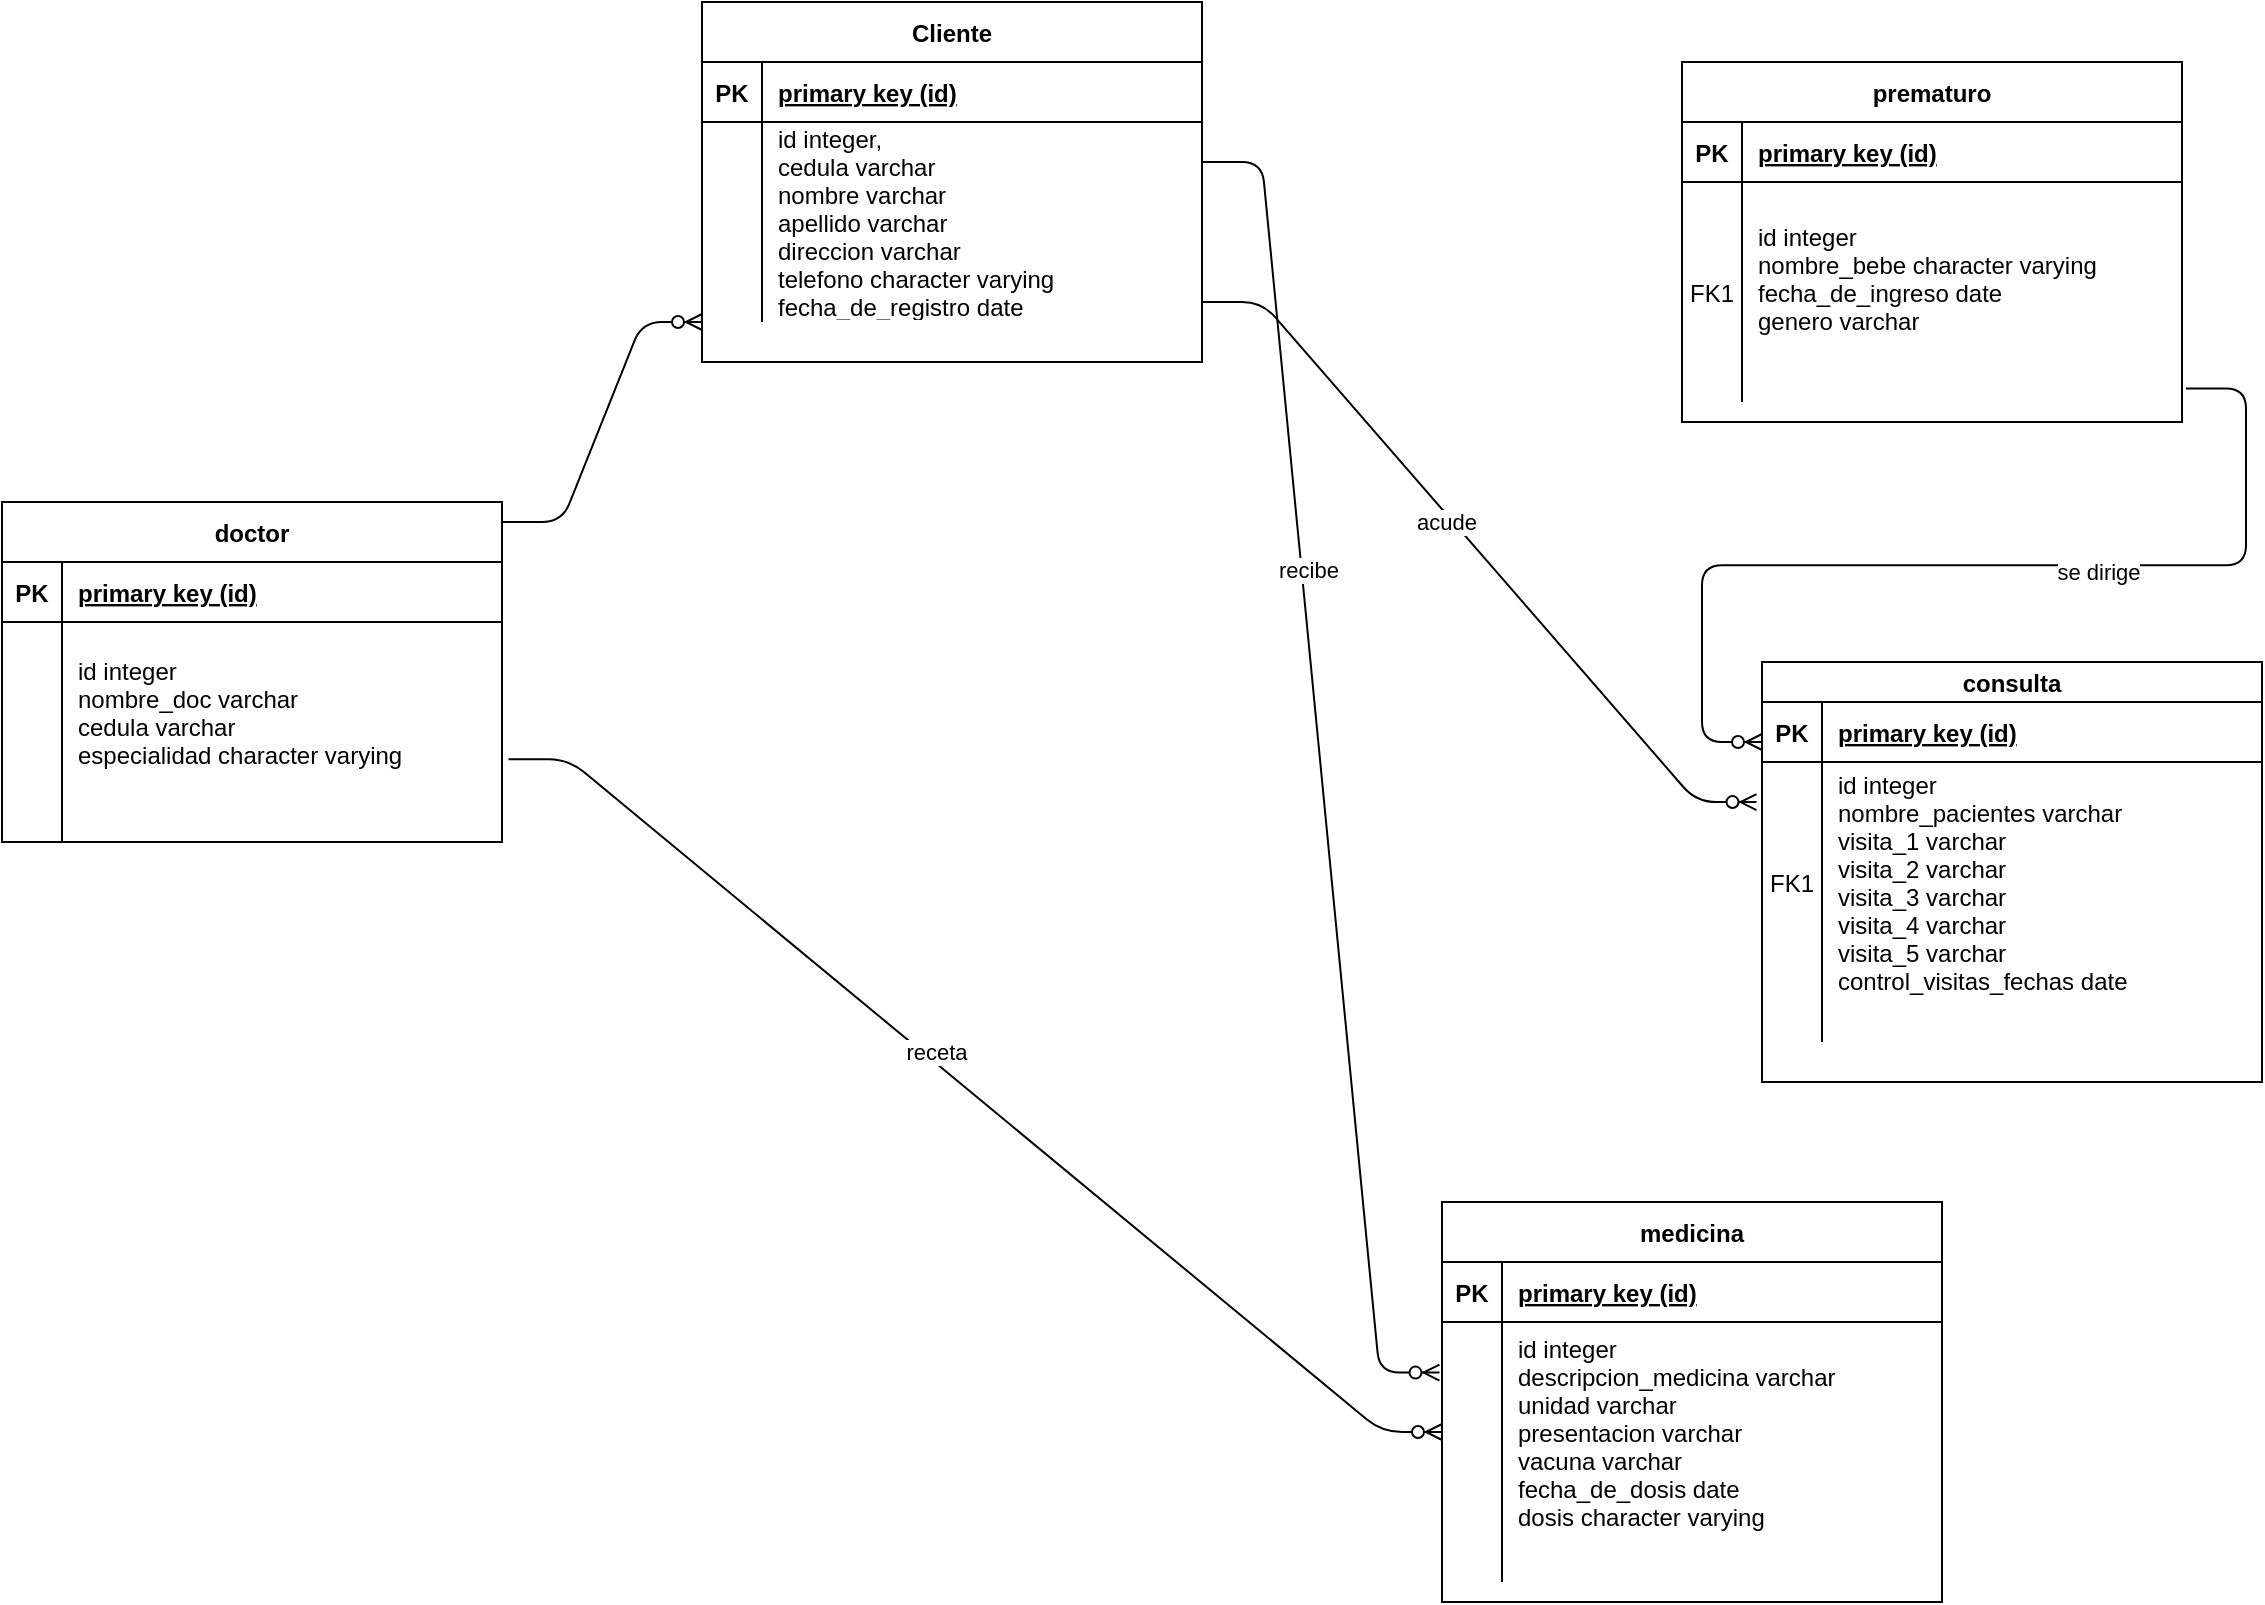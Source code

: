 <mxfile version="14.1.1" type="google"><diagram id="R2lEEEUBdFMjLlhIrx00" name="Page-1"><mxGraphModel dx="1888" dy="580" grid="1" gridSize="10" guides="1" tooltips="1" connect="1" arrows="1" fold="1" page="1" pageScale="1" pageWidth="850" pageHeight="1100" math="0" shadow="0" extFonts="Permanent Marker^https://fonts.googleapis.com/css?family=Permanent+Marker"><root><mxCell id="0"/><mxCell id="1" parent="0"/><mxCell id="2CHh6xOkj4gCLRgrJHpm-1" value="Cliente" style="shape=table;startSize=30;container=1;collapsible=1;childLayout=tableLayout;fixedRows=1;rowLines=0;fontStyle=1;align=center;resizeLast=1;" parent="1" vertex="1"><mxGeometry x="10" y="10" width="250" height="180" as="geometry"/></mxCell><mxCell id="2CHh6xOkj4gCLRgrJHpm-2" value="" style="shape=partialRectangle;collapsible=0;dropTarget=0;pointerEvents=0;fillColor=none;points=[[0,0.5],[1,0.5]];portConstraint=eastwest;top=0;left=0;right=0;bottom=1;" parent="2CHh6xOkj4gCLRgrJHpm-1" vertex="1"><mxGeometry y="30" width="250" height="30" as="geometry"/></mxCell><mxCell id="2CHh6xOkj4gCLRgrJHpm-3" value="PK" style="shape=partialRectangle;overflow=hidden;connectable=0;fillColor=none;top=0;left=0;bottom=0;right=0;fontStyle=1;" parent="2CHh6xOkj4gCLRgrJHpm-2" vertex="1"><mxGeometry width="30" height="30" as="geometry"/></mxCell><mxCell id="2CHh6xOkj4gCLRgrJHpm-4" value="primary key&#9;(id)" style="shape=partialRectangle;overflow=hidden;connectable=0;fillColor=none;top=0;left=0;bottom=0;right=0;align=left;spacingLeft=6;fontStyle=5;" parent="2CHh6xOkj4gCLRgrJHpm-2" vertex="1"><mxGeometry x="30" width="220" height="30" as="geometry"/></mxCell><mxCell id="2CHh6xOkj4gCLRgrJHpm-5" value="" style="shape=partialRectangle;collapsible=0;dropTarget=0;pointerEvents=0;fillColor=none;points=[[0,0.5],[1,0.5]];portConstraint=eastwest;top=0;left=0;right=0;bottom=0;" parent="2CHh6xOkj4gCLRgrJHpm-1" vertex="1"><mxGeometry y="60" width="250" height="100" as="geometry"/></mxCell><mxCell id="2CHh6xOkj4gCLRgrJHpm-6" value="" style="shape=partialRectangle;overflow=hidden;connectable=0;fillColor=none;top=0;left=0;bottom=0;right=0;" parent="2CHh6xOkj4gCLRgrJHpm-5" vertex="1"><mxGeometry width="30" height="100" as="geometry"/></mxCell><mxCell id="2CHh6xOkj4gCLRgrJHpm-7" value="id integer,&#10;cedula varchar&#10;nombre varchar&#10;apellido varchar&#10;direccion varchar&#10;telefono character varying&#10;fecha_de_registro date&#10;doctor_especialista varchar" style="shape=partialRectangle;overflow=hidden;connectable=0;fillColor=none;top=0;left=0;bottom=0;right=0;align=left;spacingLeft=6;" parent="2CHh6xOkj4gCLRgrJHpm-5" vertex="1"><mxGeometry x="30" width="220" height="100" as="geometry"/></mxCell><mxCell id="2CHh6xOkj4gCLRgrJHpm-8" value="prematuro" style="shape=table;startSize=30;container=1;collapsible=1;childLayout=tableLayout;fixedRows=1;rowLines=0;fontStyle=1;align=center;resizeLast=1;" parent="1" vertex="1"><mxGeometry x="500" y="40" width="250" height="180.0" as="geometry"/></mxCell><mxCell id="2CHh6xOkj4gCLRgrJHpm-9" value="" style="shape=partialRectangle;collapsible=0;dropTarget=0;pointerEvents=0;fillColor=none;points=[[0,0.5],[1,0.5]];portConstraint=eastwest;top=0;left=0;right=0;bottom=1;" parent="2CHh6xOkj4gCLRgrJHpm-8" vertex="1"><mxGeometry y="30" width="250" height="30" as="geometry"/></mxCell><mxCell id="2CHh6xOkj4gCLRgrJHpm-10" value="PK" style="shape=partialRectangle;overflow=hidden;connectable=0;fillColor=none;top=0;left=0;bottom=0;right=0;fontStyle=1;" parent="2CHh6xOkj4gCLRgrJHpm-9" vertex="1"><mxGeometry width="30" height="30" as="geometry"/></mxCell><mxCell id="2CHh6xOkj4gCLRgrJHpm-11" value="primary key (id)" style="shape=partialRectangle;overflow=hidden;connectable=0;fillColor=none;top=0;left=0;bottom=0;right=0;align=left;spacingLeft=6;fontStyle=5;" parent="2CHh6xOkj4gCLRgrJHpm-9" vertex="1"><mxGeometry x="30" width="220" height="30" as="geometry"/></mxCell><mxCell id="2CHh6xOkj4gCLRgrJHpm-12" value="" style="shape=partialRectangle;collapsible=0;dropTarget=0;pointerEvents=0;fillColor=none;points=[[0,0.5],[1,0.5]];portConstraint=eastwest;top=0;left=0;right=0;bottom=0;" parent="2CHh6xOkj4gCLRgrJHpm-8" vertex="1"><mxGeometry y="60" width="250" height="110" as="geometry"/></mxCell><mxCell id="2CHh6xOkj4gCLRgrJHpm-13" value="FK1" style="shape=partialRectangle;overflow=hidden;connectable=0;fillColor=none;top=0;left=0;bottom=0;right=0;" parent="2CHh6xOkj4gCLRgrJHpm-12" vertex="1"><mxGeometry width="30" height="110" as="geometry"/></mxCell><mxCell id="2CHh6xOkj4gCLRgrJHpm-14" value="id integer&#10;nombre_bebe character varying&#10;fecha_de_ingreso date&#10;genero varchar&#10;" style="shape=partialRectangle;overflow=hidden;connectable=0;fillColor=none;top=0;left=0;bottom=0;right=0;align=left;spacingLeft=6;" parent="2CHh6xOkj4gCLRgrJHpm-12" vertex="1"><mxGeometry x="30" width="220" height="110" as="geometry"/></mxCell><mxCell id="2CHh6xOkj4gCLRgrJHpm-15" value="doctor" style="shape=table;startSize=30;container=1;collapsible=1;childLayout=tableLayout;fixedRows=1;rowLines=0;fontStyle=1;align=center;resizeLast=1;" parent="1" vertex="1"><mxGeometry x="-340" y="260" width="250" height="170" as="geometry"/></mxCell><mxCell id="2CHh6xOkj4gCLRgrJHpm-16" value="" style="shape=partialRectangle;collapsible=0;dropTarget=0;pointerEvents=0;fillColor=none;points=[[0,0.5],[1,0.5]];portConstraint=eastwest;top=0;left=0;right=0;bottom=1;" parent="2CHh6xOkj4gCLRgrJHpm-15" vertex="1"><mxGeometry y="30" width="250" height="30" as="geometry"/></mxCell><mxCell id="2CHh6xOkj4gCLRgrJHpm-17" value="PK" style="shape=partialRectangle;overflow=hidden;connectable=0;fillColor=none;top=0;left=0;bottom=0;right=0;fontStyle=1;" parent="2CHh6xOkj4gCLRgrJHpm-16" vertex="1"><mxGeometry width="30" height="30" as="geometry"/></mxCell><mxCell id="2CHh6xOkj4gCLRgrJHpm-18" value="primary key (id)" style="shape=partialRectangle;overflow=hidden;connectable=0;fillColor=none;top=0;left=0;bottom=0;right=0;align=left;spacingLeft=6;fontStyle=5;" parent="2CHh6xOkj4gCLRgrJHpm-16" vertex="1"><mxGeometry x="30" width="220" height="30" as="geometry"/></mxCell><mxCell id="2CHh6xOkj4gCLRgrJHpm-19" value="" style="shape=partialRectangle;collapsible=0;dropTarget=0;pointerEvents=0;fillColor=none;points=[[0,0.5],[1,0.5]];portConstraint=eastwest;top=0;left=0;right=0;bottom=0;" parent="2CHh6xOkj4gCLRgrJHpm-15" vertex="1"><mxGeometry y="60" width="250" height="90" as="geometry"/></mxCell><mxCell id="2CHh6xOkj4gCLRgrJHpm-20" value="" style="shape=partialRectangle;overflow=hidden;connectable=0;fillColor=none;top=0;left=0;bottom=0;right=0;" parent="2CHh6xOkj4gCLRgrJHpm-19" vertex="1"><mxGeometry width="30" height="90" as="geometry"/></mxCell><mxCell id="2CHh6xOkj4gCLRgrJHpm-21" value="id integer&#10;nombre_doc varchar&#10;cedula varchar&#10;especialidad character varying" style="shape=partialRectangle;overflow=hidden;connectable=0;fillColor=none;top=0;left=0;bottom=0;right=0;align=left;spacingLeft=6;" parent="2CHh6xOkj4gCLRgrJHpm-19" vertex="1"><mxGeometry x="30" width="220" height="90" as="geometry"/></mxCell><mxCell id="2CHh6xOkj4gCLRgrJHpm-22" value="" style="shape=partialRectangle;collapsible=0;dropTarget=0;pointerEvents=0;fillColor=none;points=[[0,0.5],[1,0.5]];portConstraint=eastwest;top=0;left=0;right=0;bottom=0;" parent="2CHh6xOkj4gCLRgrJHpm-15" vertex="1"><mxGeometry y="150" width="250" height="20" as="geometry"/></mxCell><mxCell id="2CHh6xOkj4gCLRgrJHpm-23" value="" style="shape=partialRectangle;overflow=hidden;connectable=0;fillColor=none;top=0;left=0;bottom=0;right=0;" parent="2CHh6xOkj4gCLRgrJHpm-22" vertex="1"><mxGeometry width="30" height="20" as="geometry"/></mxCell><mxCell id="2CHh6xOkj4gCLRgrJHpm-24" value="" style="shape=partialRectangle;overflow=hidden;connectable=0;fillColor=none;top=0;left=0;bottom=0;right=0;align=left;spacingLeft=6;" parent="2CHh6xOkj4gCLRgrJHpm-22" vertex="1"><mxGeometry x="30" width="220" height="20" as="geometry"/></mxCell><mxCell id="2CHh6xOkj4gCLRgrJHpm-26" value="consulta" style="shape=table;startSize=20;container=1;collapsible=1;childLayout=tableLayout;fixedRows=1;rowLines=0;fontStyle=1;align=center;resizeLast=1;" parent="1" vertex="1"><mxGeometry x="540" y="340" width="250" height="210" as="geometry"/></mxCell><mxCell id="2CHh6xOkj4gCLRgrJHpm-27" value="" style="shape=partialRectangle;collapsible=0;dropTarget=0;pointerEvents=0;fillColor=none;points=[[0,0.5],[1,0.5]];portConstraint=eastwest;top=0;left=0;right=0;bottom=1;" parent="2CHh6xOkj4gCLRgrJHpm-26" vertex="1"><mxGeometry y="20" width="250" height="30" as="geometry"/></mxCell><mxCell id="2CHh6xOkj4gCLRgrJHpm-28" value="PK" style="shape=partialRectangle;overflow=hidden;connectable=0;fillColor=none;top=0;left=0;bottom=0;right=0;fontStyle=1;" parent="2CHh6xOkj4gCLRgrJHpm-27" vertex="1"><mxGeometry width="30" height="30" as="geometry"/></mxCell><mxCell id="2CHh6xOkj4gCLRgrJHpm-29" value="primary key (id)" style="shape=partialRectangle;overflow=hidden;connectable=0;fillColor=none;top=0;left=0;bottom=0;right=0;align=left;spacingLeft=6;fontStyle=5;" parent="2CHh6xOkj4gCLRgrJHpm-27" vertex="1"><mxGeometry x="30" width="220" height="30" as="geometry"/></mxCell><mxCell id="2CHh6xOkj4gCLRgrJHpm-30" value="" style="shape=partialRectangle;collapsible=0;dropTarget=0;pointerEvents=0;fillColor=none;points=[[0,0.5],[1,0.5]];portConstraint=eastwest;top=0;left=0;right=0;bottom=0;" parent="2CHh6xOkj4gCLRgrJHpm-26" vertex="1"><mxGeometry y="50" width="250" height="120" as="geometry"/></mxCell><mxCell id="2CHh6xOkj4gCLRgrJHpm-31" value="FK1" style="shape=partialRectangle;overflow=hidden;connectable=0;fillColor=none;top=0;left=0;bottom=0;right=0;" parent="2CHh6xOkj4gCLRgrJHpm-30" vertex="1"><mxGeometry width="30" height="120" as="geometry"/></mxCell><mxCell id="2CHh6xOkj4gCLRgrJHpm-32" value="id integer&#10;nombre_pacientes varchar&#10;visita_1 varchar&#10;visita_2 varchar&#10;visita_3 varchar&#10;visita_4 varchar&#10;visita_5 varchar&#10;control_visitas_fechas date" style="shape=partialRectangle;overflow=hidden;connectable=0;fillColor=none;top=0;left=0;bottom=0;right=0;align=left;spacingLeft=6;" parent="2CHh6xOkj4gCLRgrJHpm-30" vertex="1"><mxGeometry x="30" width="220" height="120" as="geometry"/></mxCell><mxCell id="2CHh6xOkj4gCLRgrJHpm-33" value="" style="shape=partialRectangle;collapsible=0;dropTarget=0;pointerEvents=0;fillColor=none;points=[[0,0.5],[1,0.5]];portConstraint=eastwest;top=0;left=0;right=0;bottom=0;" parent="2CHh6xOkj4gCLRgrJHpm-26" vertex="1"><mxGeometry y="170" width="250" height="20" as="geometry"/></mxCell><mxCell id="2CHh6xOkj4gCLRgrJHpm-34" value="" style="shape=partialRectangle;overflow=hidden;connectable=0;fillColor=none;top=0;left=0;bottom=0;right=0;" parent="2CHh6xOkj4gCLRgrJHpm-33" vertex="1"><mxGeometry width="30" height="20" as="geometry"/></mxCell><mxCell id="2CHh6xOkj4gCLRgrJHpm-35" value="" style="shape=partialRectangle;overflow=hidden;connectable=0;fillColor=none;top=0;left=0;bottom=0;right=0;align=left;spacingLeft=6;" parent="2CHh6xOkj4gCLRgrJHpm-33" vertex="1"><mxGeometry x="30" width="220" height="20" as="geometry"/></mxCell><mxCell id="2CHh6xOkj4gCLRgrJHpm-36" value="medicina" style="shape=table;startSize=30;container=1;collapsible=1;childLayout=tableLayout;fixedRows=1;rowLines=0;fontStyle=1;align=center;resizeLast=1;" parent="1" vertex="1"><mxGeometry x="380" y="610" width="250" height="200" as="geometry"/></mxCell><mxCell id="2CHh6xOkj4gCLRgrJHpm-37" value="" style="shape=partialRectangle;collapsible=0;dropTarget=0;pointerEvents=0;fillColor=none;points=[[0,0.5],[1,0.5]];portConstraint=eastwest;top=0;left=0;right=0;bottom=1;" parent="2CHh6xOkj4gCLRgrJHpm-36" vertex="1"><mxGeometry y="30" width="250" height="30" as="geometry"/></mxCell><mxCell id="2CHh6xOkj4gCLRgrJHpm-38" value="PK" style="shape=partialRectangle;overflow=hidden;connectable=0;fillColor=none;top=0;left=0;bottom=0;right=0;fontStyle=1;" parent="2CHh6xOkj4gCLRgrJHpm-37" vertex="1"><mxGeometry width="30" height="30" as="geometry"/></mxCell><mxCell id="2CHh6xOkj4gCLRgrJHpm-39" value="primary key (id)" style="shape=partialRectangle;overflow=hidden;connectable=0;fillColor=none;top=0;left=0;bottom=0;right=0;align=left;spacingLeft=6;fontStyle=5;" parent="2CHh6xOkj4gCLRgrJHpm-37" vertex="1"><mxGeometry x="30" width="220" height="30" as="geometry"/></mxCell><mxCell id="2CHh6xOkj4gCLRgrJHpm-40" value="" style="shape=partialRectangle;collapsible=0;dropTarget=0;pointerEvents=0;fillColor=none;points=[[0,0.5],[1,0.5]];portConstraint=eastwest;top=0;left=0;right=0;bottom=0;" parent="2CHh6xOkj4gCLRgrJHpm-36" vertex="1"><mxGeometry y="60" width="250" height="110" as="geometry"/></mxCell><mxCell id="2CHh6xOkj4gCLRgrJHpm-41" value="" style="shape=partialRectangle;overflow=hidden;connectable=0;fillColor=none;top=0;left=0;bottom=0;right=0;" parent="2CHh6xOkj4gCLRgrJHpm-40" vertex="1"><mxGeometry width="30" height="110" as="geometry"/></mxCell><mxCell id="2CHh6xOkj4gCLRgrJHpm-42" value="id integer&#10;descripcion_medicina varchar&#10;unidad varchar&#10;presentacion varchar&#10;vacuna varchar&#10;fecha_de_dosis date&#10;dosis character varying" style="shape=partialRectangle;overflow=hidden;connectable=0;fillColor=none;top=0;left=0;bottom=0;right=0;align=left;spacingLeft=6;" parent="2CHh6xOkj4gCLRgrJHpm-40" vertex="1"><mxGeometry x="30" width="220" height="110" as="geometry"/></mxCell><mxCell id="2CHh6xOkj4gCLRgrJHpm-43" value="" style="shape=partialRectangle;collapsible=0;dropTarget=0;pointerEvents=0;fillColor=none;points=[[0,0.5],[1,0.5]];portConstraint=eastwest;top=0;left=0;right=0;bottom=0;" parent="2CHh6xOkj4gCLRgrJHpm-36" vertex="1"><mxGeometry y="170" width="250" height="20" as="geometry"/></mxCell><mxCell id="2CHh6xOkj4gCLRgrJHpm-44" value="" style="shape=partialRectangle;overflow=hidden;connectable=0;fillColor=none;top=0;left=0;bottom=0;right=0;" parent="2CHh6xOkj4gCLRgrJHpm-43" vertex="1"><mxGeometry width="30" height="20" as="geometry"/></mxCell><mxCell id="2CHh6xOkj4gCLRgrJHpm-45" value="" style="shape=partialRectangle;overflow=hidden;connectable=0;fillColor=none;top=0;left=0;bottom=0;right=0;align=left;spacingLeft=6;" parent="2CHh6xOkj4gCLRgrJHpm-43" vertex="1"><mxGeometry x="30" width="220" height="20" as="geometry"/></mxCell><mxCell id="Nt89zvRZRXmLIcB2Gx3M-5" value="" style="edgeStyle=entityRelationEdgeStyle;fontSize=12;html=1;endArrow=ERzeroToMany;endFill=1;entryX=-0.005;entryY=0.23;entryDx=0;entryDy=0;entryPerimeter=0;" parent="1" target="2CHh6xOkj4gCLRgrJHpm-40" edge="1"><mxGeometry width="100" height="100" relative="1" as="geometry"><mxPoint x="260" y="90" as="sourcePoint"/><mxPoint x="360" y="-10" as="targetPoint"/></mxGeometry></mxCell><mxCell id="Nt89zvRZRXmLIcB2Gx3M-6" value="recibe" style="edgeLabel;html=1;align=center;verticalAlign=middle;resizable=0;points=[];" parent="Nt89zvRZRXmLIcB2Gx3M-5" vertex="1" connectable="0"><mxGeometry x="-0.3" y="3" relative="1" as="geometry"><mxPoint y="1" as="offset"/></mxGeometry></mxCell><mxCell id="Nt89zvRZRXmLIcB2Gx3M-11" value="" style="edgeStyle=entityRelationEdgeStyle;fontSize=12;html=1;endArrow=ERzeroToMany;endFill=1;entryX=-0.011;entryY=0.167;entryDx=0;entryDy=0;entryPerimeter=0;" parent="1" target="2CHh6xOkj4gCLRgrJHpm-30" edge="1"><mxGeometry width="100" height="100" relative="1" as="geometry"><mxPoint x="260" y="160" as="sourcePoint"/><mxPoint x="360" y="60" as="targetPoint"/></mxGeometry></mxCell><mxCell id="Nt89zvRZRXmLIcB2Gx3M-12" value="acude" style="edgeLabel;html=1;align=center;verticalAlign=middle;resizable=0;points=[];" parent="Nt89zvRZRXmLIcB2Gx3M-11" vertex="1" connectable="0"><mxGeometry x="-0.118" y="-3" relative="1" as="geometry"><mxPoint x="1" as="offset"/></mxGeometry></mxCell><mxCell id="Nt89zvRZRXmLIcB2Gx3M-13" value="" style="edgeStyle=entityRelationEdgeStyle;fontSize=12;html=1;endArrow=ERzeroToMany;endFill=1;exitX=1.008;exitY=0.939;exitDx=0;exitDy=0;exitPerimeter=0;" parent="1" source="2CHh6xOkj4gCLRgrJHpm-12" edge="1"><mxGeometry width="100" height="100" relative="1" as="geometry"><mxPoint x="760" y="200" as="sourcePoint"/><mxPoint x="540" y="380" as="targetPoint"/></mxGeometry></mxCell><mxCell id="Nt89zvRZRXmLIcB2Gx3M-14" value="se dirige" style="edgeLabel;html=1;align=center;verticalAlign=middle;resizable=0;points=[];" parent="Nt89zvRZRXmLIcB2Gx3M-13" vertex="1" connectable="0"><mxGeometry x="-0.242" y="3" relative="1" as="geometry"><mxPoint as="offset"/></mxGeometry></mxCell><mxCell id="Nt89zvRZRXmLIcB2Gx3M-16" value="" style="edgeStyle=entityRelationEdgeStyle;fontSize=12;html=1;endArrow=ERzeroToMany;endFill=1;exitX=1.013;exitY=0.763;exitDx=0;exitDy=0;exitPerimeter=0;" parent="1" source="2CHh6xOkj4gCLRgrJHpm-19" target="2CHh6xOkj4gCLRgrJHpm-40" edge="1"><mxGeometry width="100" height="100" relative="1" as="geometry"><mxPoint x="150" y="520" as="sourcePoint"/><mxPoint x="250" y="420" as="targetPoint"/></mxGeometry></mxCell><mxCell id="Nt89zvRZRXmLIcB2Gx3M-17" value="receta" style="edgeLabel;html=1;align=center;verticalAlign=middle;resizable=0;points=[];" parent="Nt89zvRZRXmLIcB2Gx3M-16" vertex="1" connectable="0"><mxGeometry x="-0.102" y="4" relative="1" as="geometry"><mxPoint x="1" as="offset"/></mxGeometry></mxCell><mxCell id="Nt89zvRZRXmLIcB2Gx3M-19" value="" style="edgeStyle=entityRelationEdgeStyle;fontSize=12;html=1;endArrow=ERzeroToMany;endFill=1;" parent="1" edge="1"><mxGeometry width="100" height="100" relative="1" as="geometry"><mxPoint x="-90" y="270" as="sourcePoint"/><mxPoint x="10" y="170" as="targetPoint"/></mxGeometry></mxCell></root></mxGraphModel></diagram></mxfile>